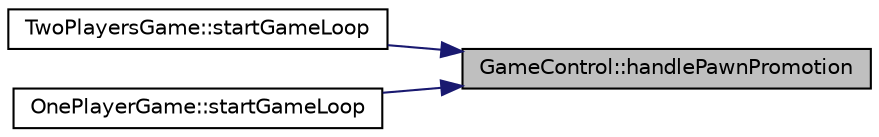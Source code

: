 digraph "GameControl::handlePawnPromotion"
{
 // LATEX_PDF_SIZE
  edge [fontname="Helvetica",fontsize="10",labelfontname="Helvetica",labelfontsize="10"];
  node [fontname="Helvetica",fontsize="10",shape=record];
  rankdir="RL";
  Node1 [label="GameControl::handlePawnPromotion",height=0.2,width=0.4,color="black", fillcolor="grey75", style="filled", fontcolor="black",tooltip=" "];
  Node1 -> Node2 [dir="back",color="midnightblue",fontsize="10",style="solid",fontname="Helvetica"];
  Node2 [label="TwoPlayersGame::startGameLoop",height=0.2,width=0.4,color="black", fillcolor="white", style="filled",URL="$classTwoPlayersGame.html#a52f93f0eb654ab038530011e3054bc43",tooltip=" "];
  Node1 -> Node3 [dir="back",color="midnightblue",fontsize="10",style="solid",fontname="Helvetica"];
  Node3 [label="OnePlayerGame::startGameLoop",height=0.2,width=0.4,color="black", fillcolor="white", style="filled",URL="$classOnePlayerGame.html#acf217ef5483cac94a5663dcb6daf77e5",tooltip=" "];
}
